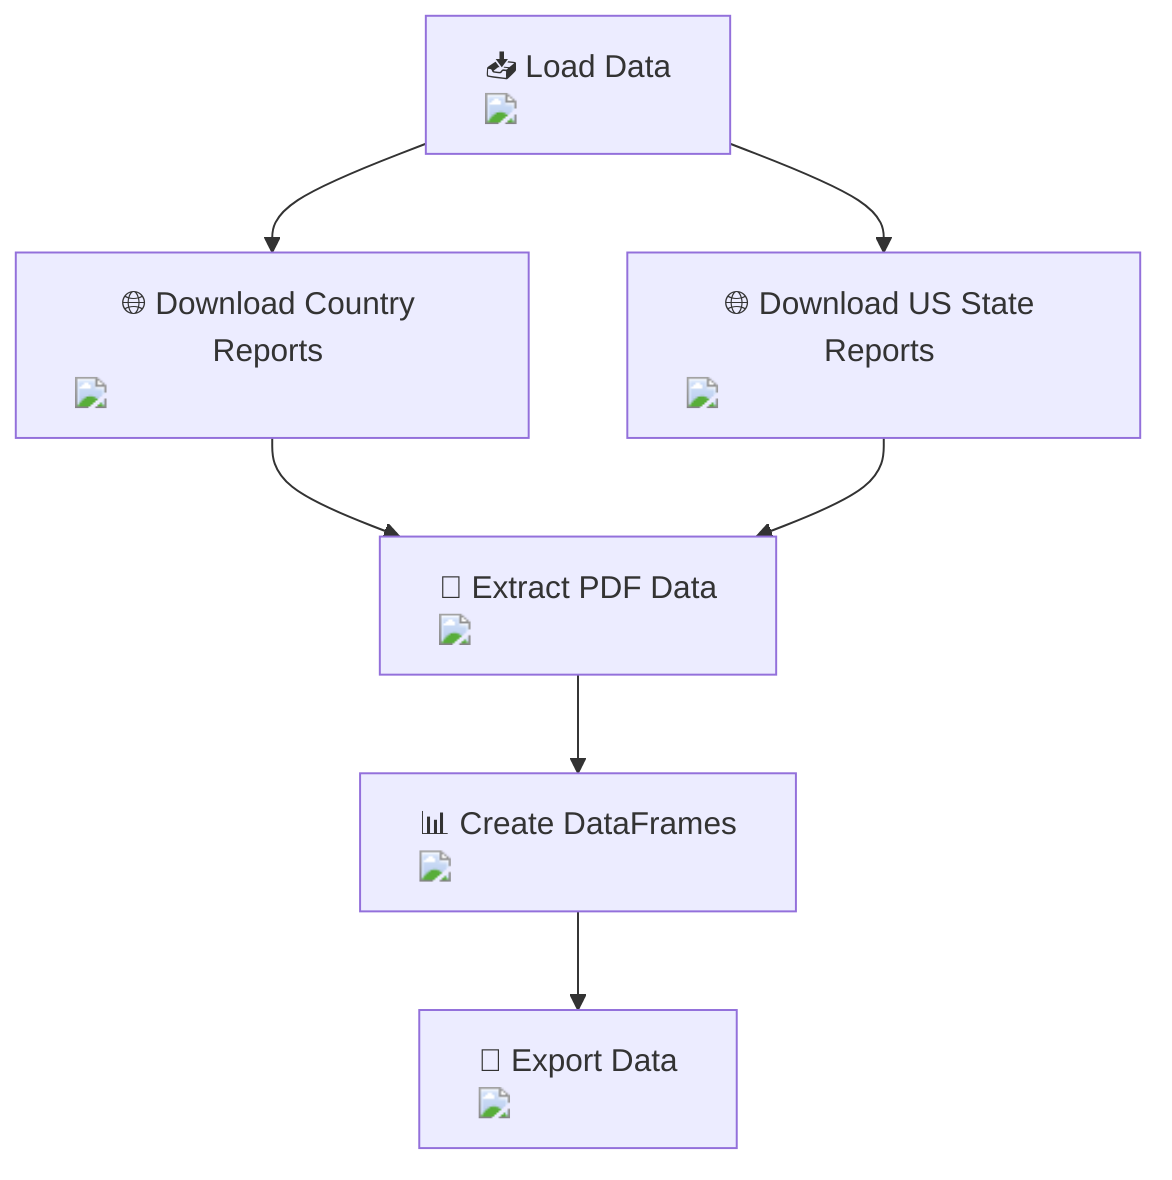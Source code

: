 flowchart TD
    A["📥 Load Data <img src='icons/file.svg' />"] --> B["🌐 Download Country Reports <img src='icons/database.svg' />"]
    A --> C["🌐 Download US State Reports <img src='icons/database.svg' />"]
    B --> D["📄 Extract PDF Data <img src='icons/brain.svg' />"]
    C --> D
    D --> E["📊 Create DataFrames <img src='icons/table.svg' />"]
    E --> F["💾 Export Data <img src='icons/file.svg' />"]